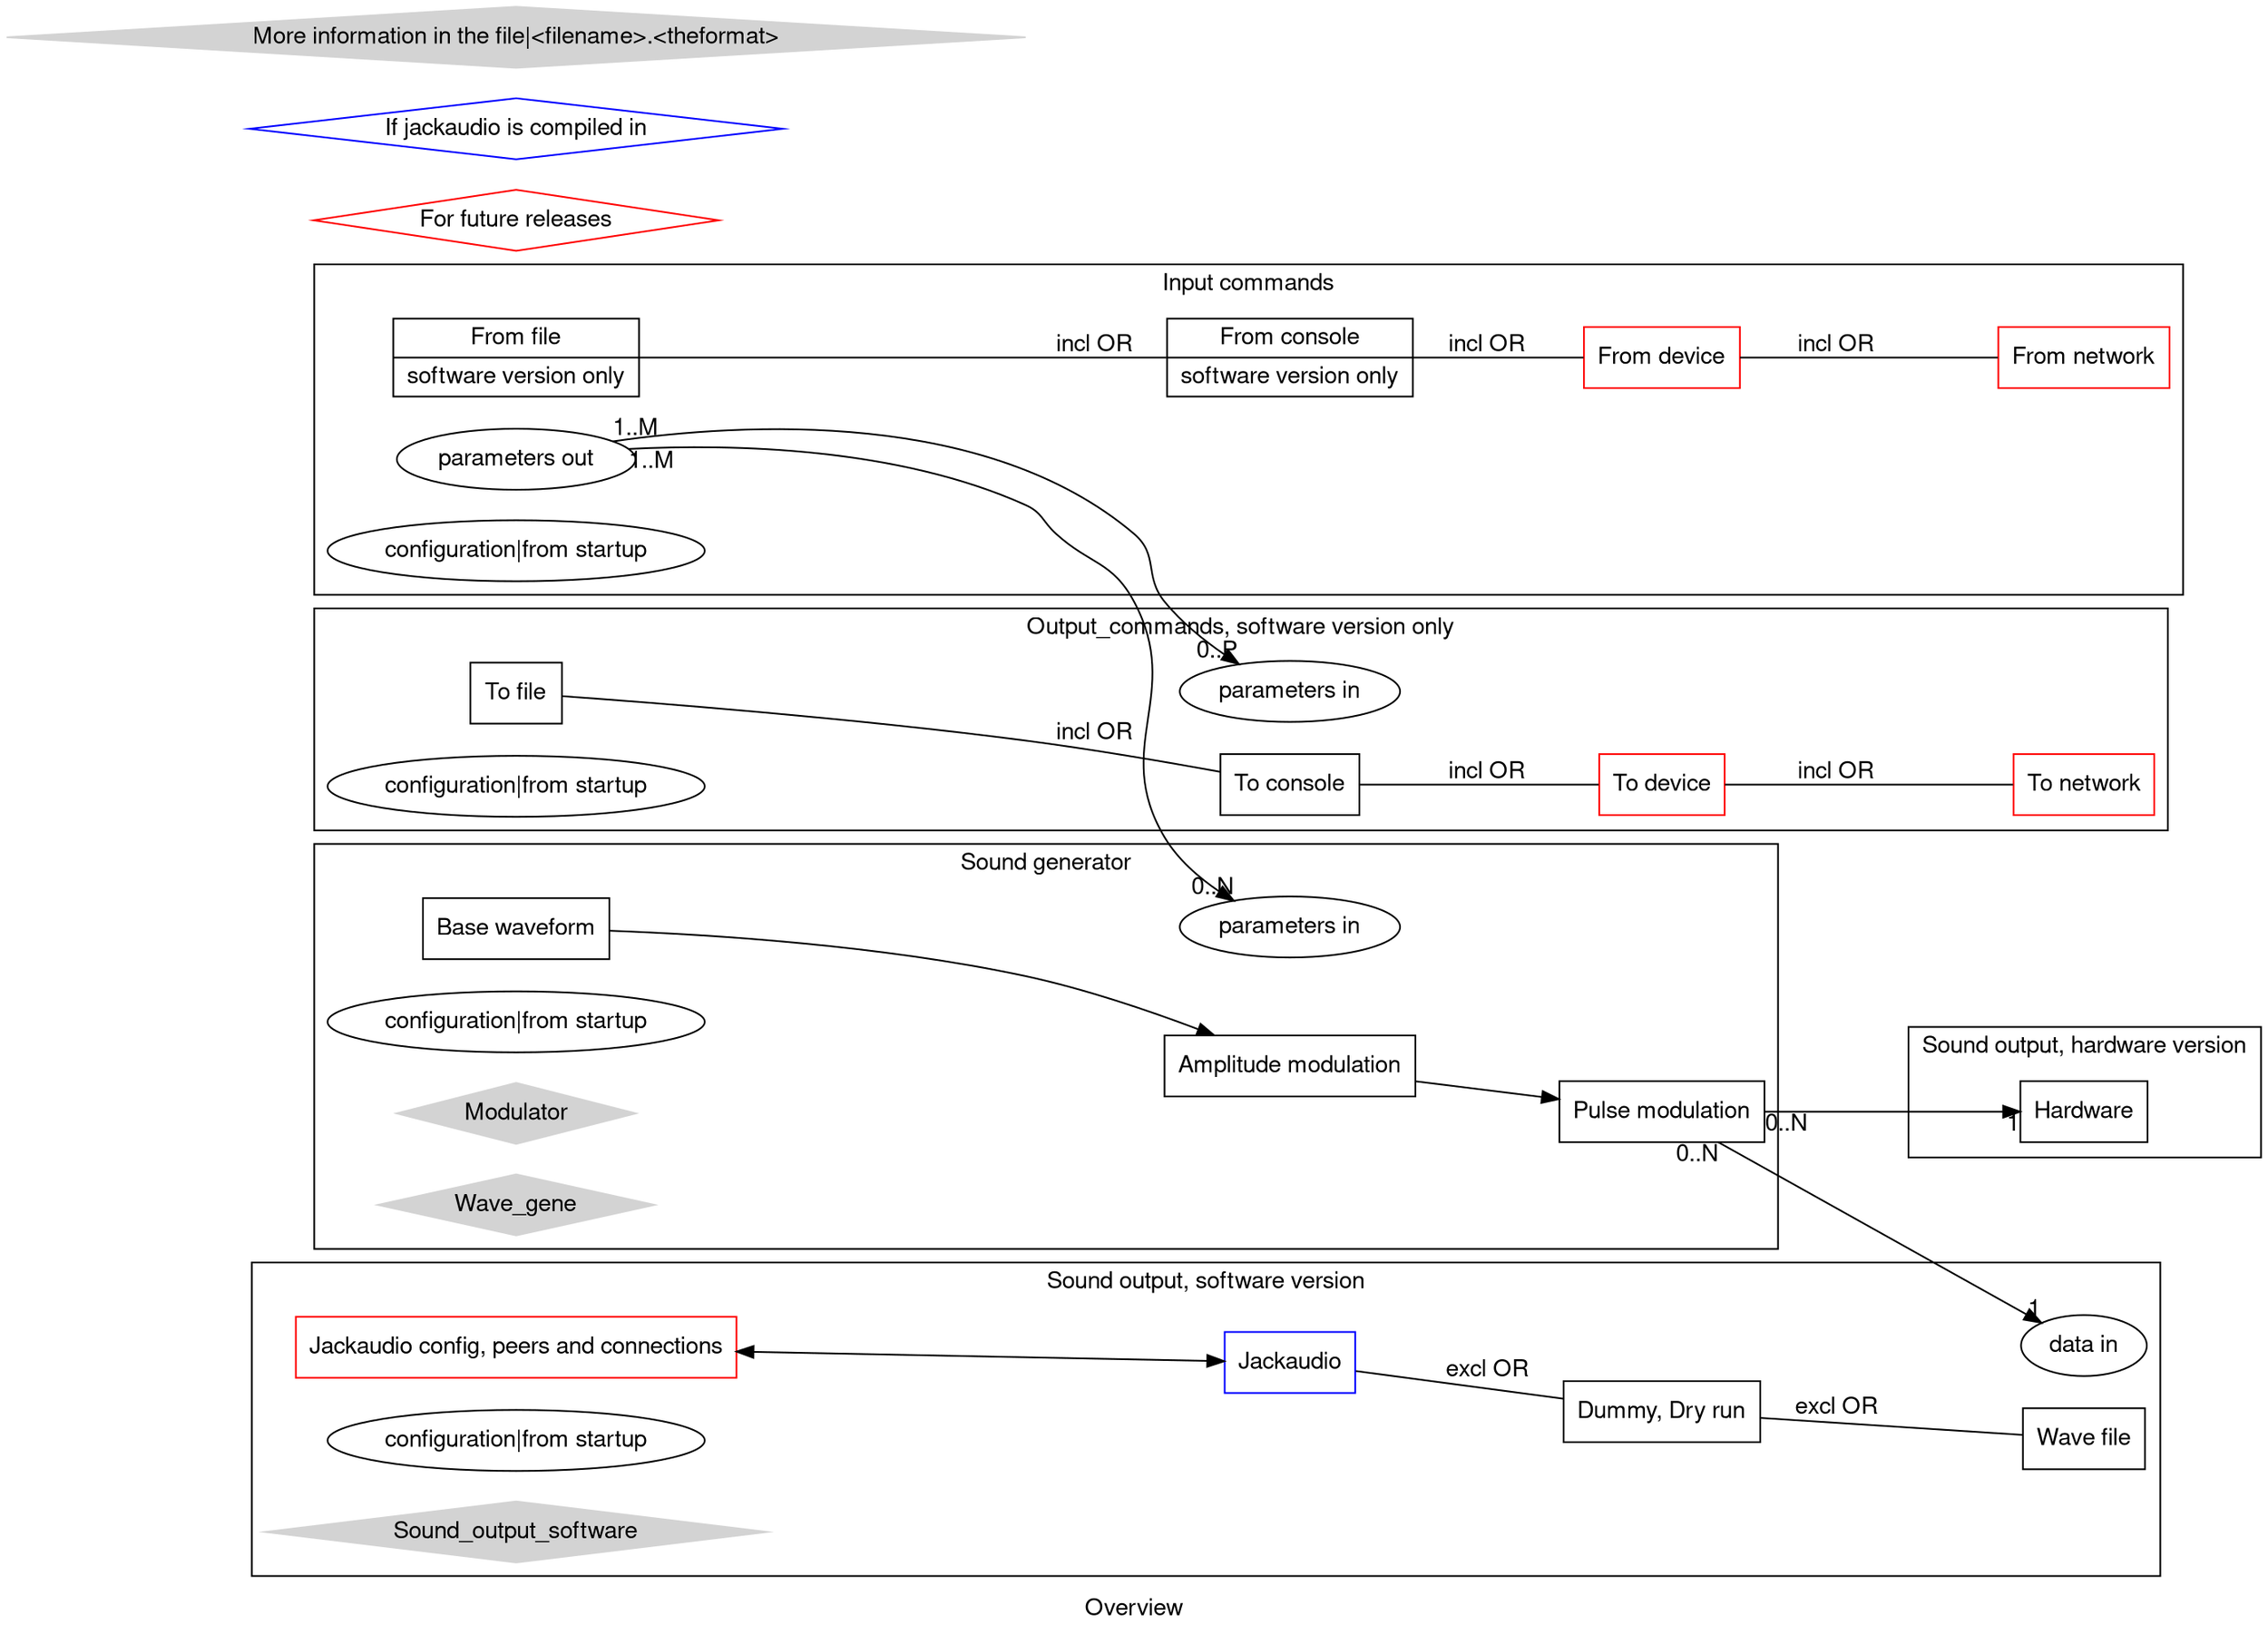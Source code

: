 digraph overview {
		newrank=true;
		comment=""
		comment="Sorry my lisp installation of graphviz is broken. I hope to fix the indentation ASAP"
		comment=""
		 fontname="Helvetica,Arial,sans-sherif"
		 node [fontname="Helvetica,Arial,sans-sherif"]
		 edge [fontname="Helvetica,Arial,sans-sherif"]
		 rankdir=LR;
		 node [shape=record]

		 label="Overview";

		 subgraph cluster_input_commands {
		 		  node [shape=record]
				  label="Input commands";
				  subgraph n_input_cmd {
				  				  node [label="From file|software version only"] "n_input_cmd_file";
				  				  node [label="From console|software version only"] "n_input_cmd_stdio";
				  				  node [label="From device";color=red] "n_input_cmd_device";
				  				  node [label="From network";color=red] "n_input_cmd_net";
				  }
				  node [label="parameters out";shape=ellipse] "n_input_commands_output";
				  node [label="configuration|from startup";shape=ellipse] "n_input_commands_config";
				  n_input_cmd_file -> n_input_cmd_stdio -> n_input_cmd_device -> n_input_cmd_net [label="incl OR";dir=none];
		 }
		 subgraph cluster_output_commands {
		 		  node [shape=record]
				  label="Output_commands, software version only";
				  subgraph n_output_cmd {
				  				  node [label="To file"] "n_output_cmd_file";
				  				  node [label="To console"] "n_output_cmd_stdio";
				  				  node [label="To device";color=red] "n_output_cmd_device";
				  				  node [label="To network";color=red] "n_output_cmd_net";
				  }
				  node [label="parameters in";shape=ellipse] "n_output_commands_params";
				  node [label="configuration|from startup";shape=ellipse] "n_output_commands_config";
				  n_output_cmd_file -> n_output_cmd_stdio -> n_output_cmd_device -> n_output_cmd_net [label="incl OR";dir=none];
		 }
		 subgraph cluster_sound_gene_0 {
		 		  node [shape=record]
		 		  label="Sound generator";
		 		  node [label="Base waveform"] base_waveform;
		 		  node [label="Amplitude modulation"] ampl_modulation;
		 		  node [label="Pulse modulation"] pulse_modulation;
				  node [label="parameters in";shape=ellipse] "n_base_waveform_params";
				  "base_waveform" -> "ampl_modulation";
				  "ampl_modulation" -> "pulse_modulation";
				  node [label="configuration|from startup";shape=ellipse] "n_base_waveform_config";
				  node [label="Modulator";shape=diamond;style=filled;color=lightgrey] "links_modulator"
				  node [label="Wave_gene";shape=diamond;style=filled;color=lightgrey] "links_wavegene"
		 }

		 subgraph cluster_sound_software {
		 		  label="Sound output, software version";
		 		  node [label="Jackaudio config, peers and connections";color=red] "n_jack_cpc";
  		 		  node [label="Jackaudio";color=blue] "n_output_jack";
  		 		  node [label="Dummy, Dry run";color=black] "n_output_dummy";
  		 		  node [label="Wave file"] "n_output_wavefile";
				  "n_jack_cpc" -> "n_output_jack"[dir=both];

		 		  node [label="configuration|from startup";shape=ellipse] "n_output_config";
				  node [label="data in";shape=ellipse] "n_output_software";
				  n_output_jack -> n_output_dummy -> n_output_wavefile [label="excl OR";dir=none];
				  node [label="Sound_output_software";shape=diamond;style=filled;color=lightgrey] "links_sound_output_software"
				  }

		 subgraph cluster_sound_hardware {
		 		  label="Sound output, hardware version";
		 		  node [label="Hardware"] n_output_hardware;
				  }

		 "n_input_commands_output" -> "n_output_commands_params" [headlabel="0..P";taillabel="1..M"];
		 "n_input_commands_output" -> "n_base_waveform_params" [headlabel="0..N";taillabel="1..M"];
		 "pulse_modulation" -> n_output_software[headlabel="1";taillabel="0..N"];
		 "pulse_modulation" -> n_output_hardware[headlabel="1";taillabel="0..N"];

	     node [label="For future releases";shape=diamond;color=red] "red_legenda"
	     node [label="If jackaudio is compiled in";shape=diamond;color=blue] "blue_legenda"
	     node [label="More information in the file|<filename>.<theformat>";shape=diamond;style=filled;color=lightgrey] "links_legenda"
}
